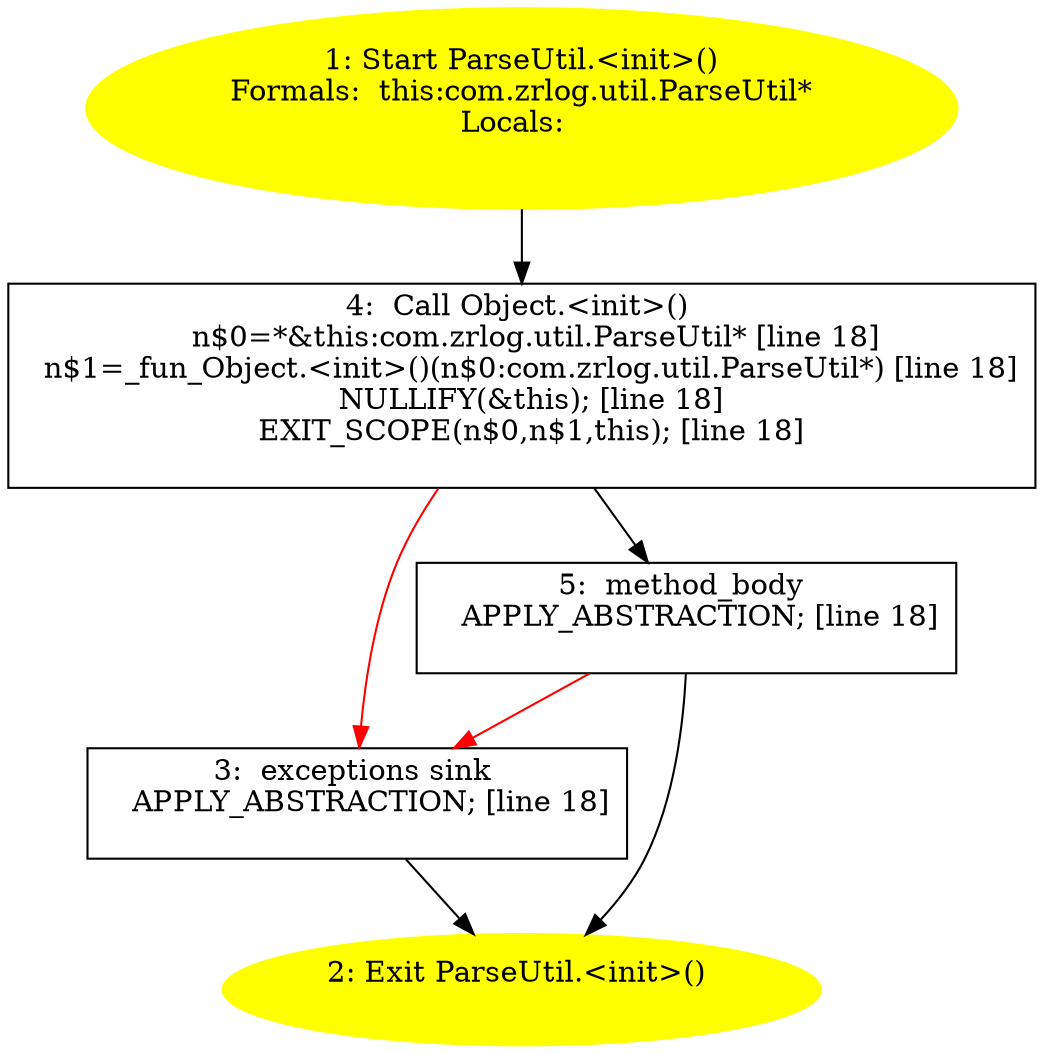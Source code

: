 /* @generated */
digraph cfg {
"com.zrlog.util.ParseUtil.<init>().9aae327c163caae2494a8102f0e038a2_1" [label="1: Start ParseUtil.<init>()\nFormals:  this:com.zrlog.util.ParseUtil*\nLocals:  \n  " color=yellow style=filled]
	

	 "com.zrlog.util.ParseUtil.<init>().9aae327c163caae2494a8102f0e038a2_1" -> "com.zrlog.util.ParseUtil.<init>().9aae327c163caae2494a8102f0e038a2_4" ;
"com.zrlog.util.ParseUtil.<init>().9aae327c163caae2494a8102f0e038a2_2" [label="2: Exit ParseUtil.<init>() \n  " color=yellow style=filled]
	

"com.zrlog.util.ParseUtil.<init>().9aae327c163caae2494a8102f0e038a2_3" [label="3:  exceptions sink \n   APPLY_ABSTRACTION; [line 18]\n " shape="box"]
	

	 "com.zrlog.util.ParseUtil.<init>().9aae327c163caae2494a8102f0e038a2_3" -> "com.zrlog.util.ParseUtil.<init>().9aae327c163caae2494a8102f0e038a2_2" ;
"com.zrlog.util.ParseUtil.<init>().9aae327c163caae2494a8102f0e038a2_4" [label="4:  Call Object.<init>() \n   n$0=*&this:com.zrlog.util.ParseUtil* [line 18]\n  n$1=_fun_Object.<init>()(n$0:com.zrlog.util.ParseUtil*) [line 18]\n  NULLIFY(&this); [line 18]\n  EXIT_SCOPE(n$0,n$1,this); [line 18]\n " shape="box"]
	

	 "com.zrlog.util.ParseUtil.<init>().9aae327c163caae2494a8102f0e038a2_4" -> "com.zrlog.util.ParseUtil.<init>().9aae327c163caae2494a8102f0e038a2_5" ;
	 "com.zrlog.util.ParseUtil.<init>().9aae327c163caae2494a8102f0e038a2_4" -> "com.zrlog.util.ParseUtil.<init>().9aae327c163caae2494a8102f0e038a2_3" [color="red" ];
"com.zrlog.util.ParseUtil.<init>().9aae327c163caae2494a8102f0e038a2_5" [label="5:  method_body \n   APPLY_ABSTRACTION; [line 18]\n " shape="box"]
	

	 "com.zrlog.util.ParseUtil.<init>().9aae327c163caae2494a8102f0e038a2_5" -> "com.zrlog.util.ParseUtil.<init>().9aae327c163caae2494a8102f0e038a2_2" ;
	 "com.zrlog.util.ParseUtil.<init>().9aae327c163caae2494a8102f0e038a2_5" -> "com.zrlog.util.ParseUtil.<init>().9aae327c163caae2494a8102f0e038a2_3" [color="red" ];
}
